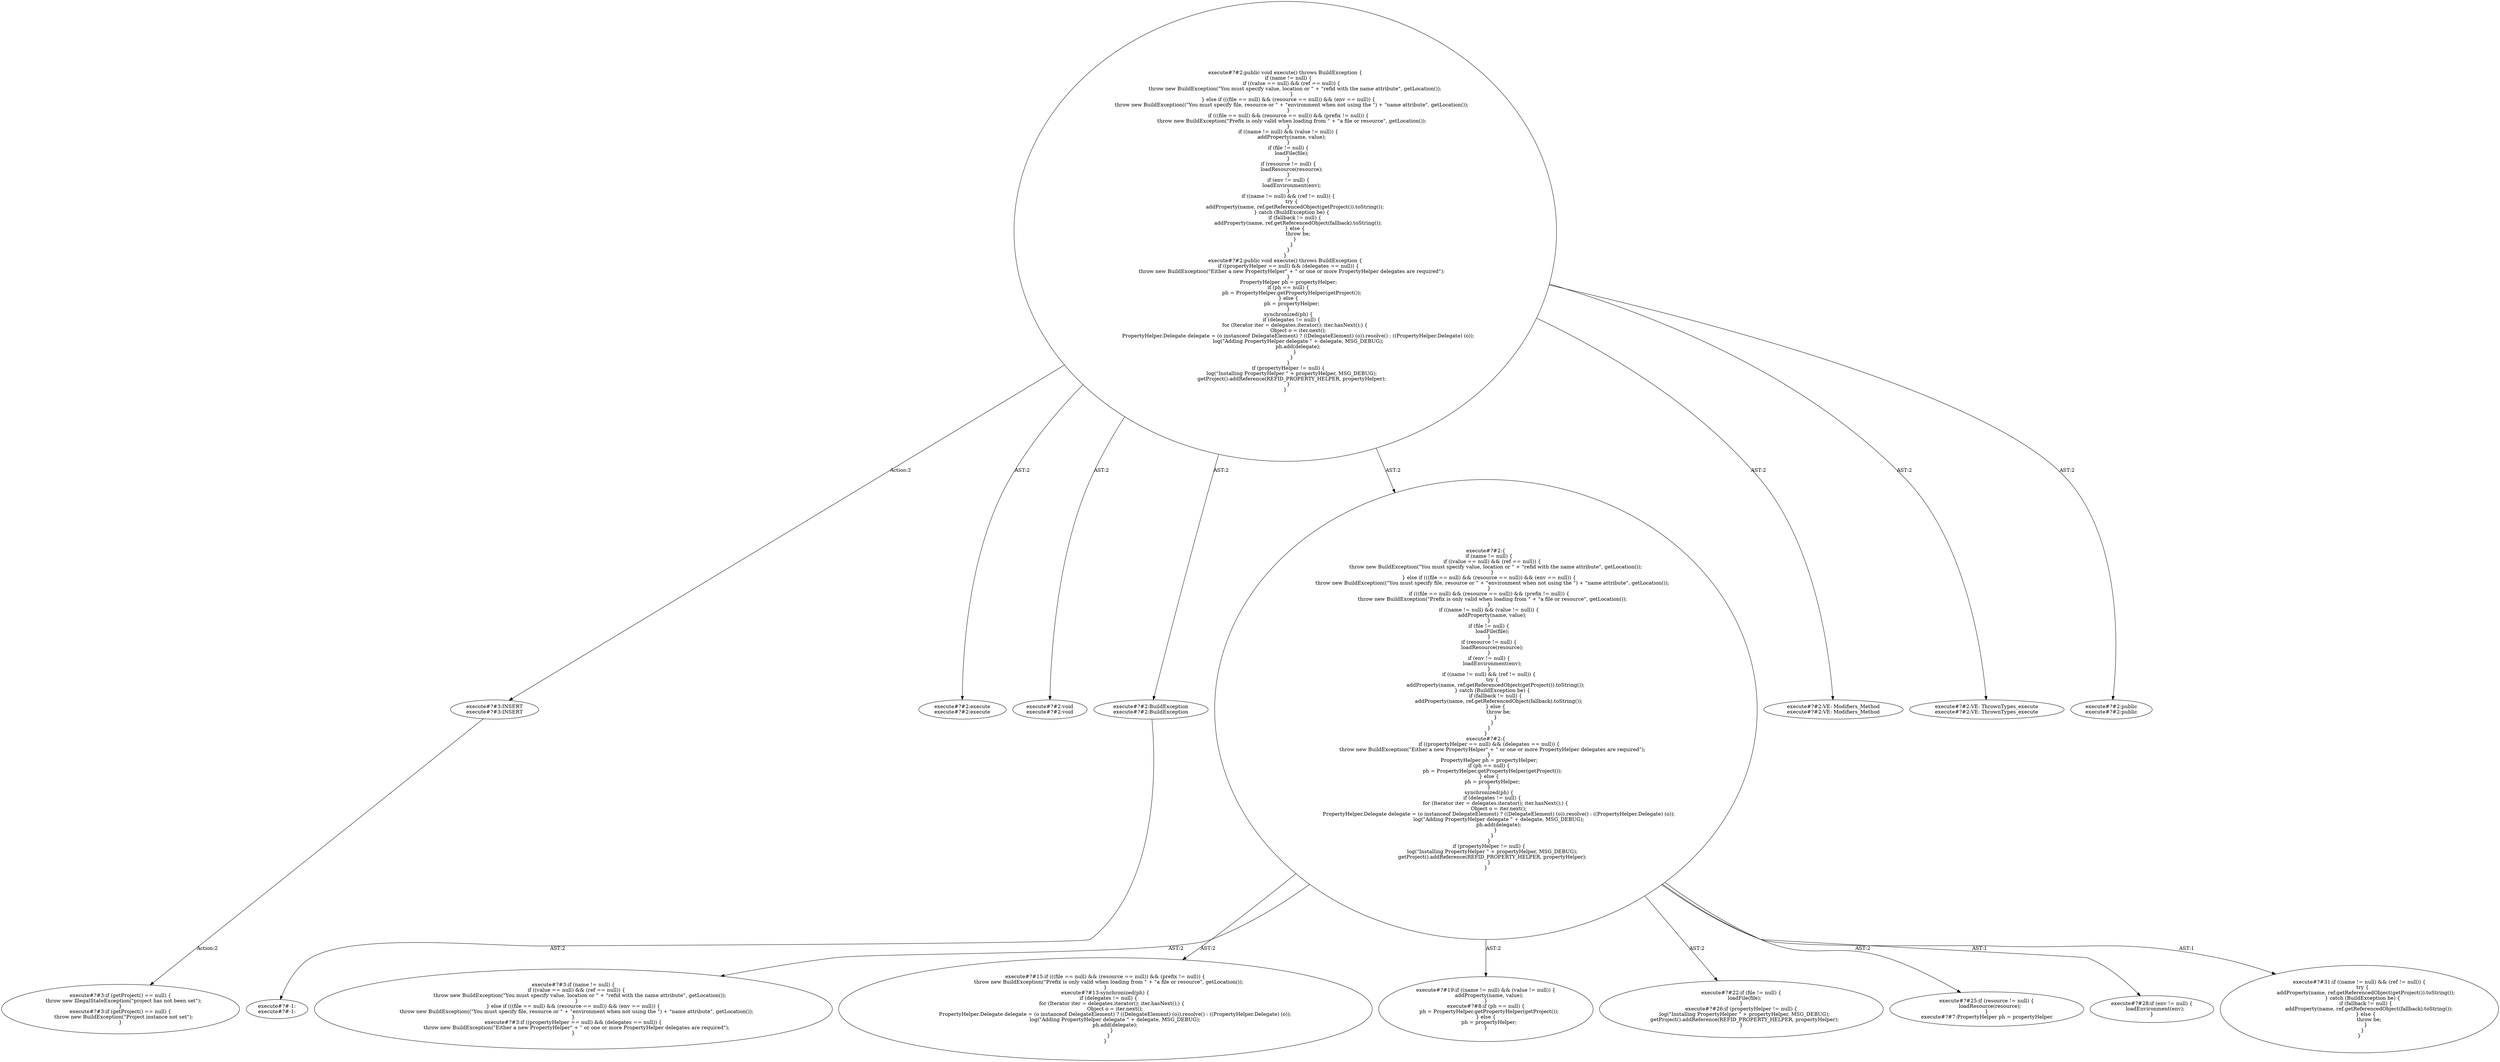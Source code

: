digraph "Pattern" {
0 [label="execute#?#3:INSERT
execute#?#3:INSERT" shape=ellipse]
1 [label="execute#?#2:public void execute() throws BuildException \{
    if (name != null) \{
        if ((value == null) && (ref == null)) \{
            throw new BuildException(\"You must specify value, location or \" + \"refid with the name attribute\", getLocation());
        \}
    \} else if (((file == null) && (resource == null)) && (env == null)) \{
        throw new BuildException((\"You must specify file, resource or \" + \"environment when not using the \") + \"name attribute\", getLocation());
    \}
    if (((file == null) && (resource == null)) && (prefix != null)) \{
        throw new BuildException(\"Prefix is only valid when loading from \" + \"a file or resource\", getLocation());
    \}
    if ((name != null) && (value != null)) \{
        addProperty(name, value);
    \}
    if (file != null) \{
        loadFile(file);
    \}
    if (resource != null) \{
        loadResource(resource);
    \}
    if (env != null) \{
        loadEnvironment(env);
    \}
    if ((name != null) && (ref != null)) \{
        try \{
            addProperty(name, ref.getReferencedObject(getProject()).toString());
        \} catch (BuildException be) \{
            if (fallback != null) \{
                addProperty(name, ref.getReferencedObject(fallback).toString());
            \} else \{
                throw be;
            \}
        \}
    \}
\}
execute#?#2:public void execute() throws BuildException \{
    if ((propertyHelper == null) && (delegates == null)) \{
        throw new BuildException(\"Either a new PropertyHelper\" + \" or one or more PropertyHelper delegates are required\");
    \}
    PropertyHelper ph = propertyHelper;
    if (ph == null) \{
        ph = PropertyHelper.getPropertyHelper(getProject());
    \} else \{
        ph = propertyHelper;
    \}
    synchronized(ph) \{
        if (delegates != null) \{
            for (Iterator iter = delegates.iterator(); iter.hasNext();) \{
                Object o = iter.next();
                PropertyHelper.Delegate delegate = (o instanceof DelegateElement) ? ((DelegateElement) (o)).resolve() : ((PropertyHelper.Delegate) (o));
                log(\"Adding PropertyHelper delegate \" + delegate, MSG_DEBUG);
                ph.add(delegate);
            \}
        \}
    \}
    if (propertyHelper != null) \{
        log(\"Installing PropertyHelper \" + propertyHelper, MSG_DEBUG);
        getProject().addReference(REFID_PROPERTY_HELPER, propertyHelper);
    \}
\}" shape=ellipse]
2 [label="execute#?#2:execute
execute#?#2:execute" shape=ellipse]
3 [label="execute#?#2:void
execute#?#2:void" shape=ellipse]
4 [label="execute#?#2:BuildException
execute#?#2:BuildException" shape=ellipse]
5 [label="execute#?#-1:
execute#?#-1:" shape=ellipse]
6 [label="execute#?#2:\{
    if (name != null) \{
        if ((value == null) && (ref == null)) \{
            throw new BuildException(\"You must specify value, location or \" + \"refid with the name attribute\", getLocation());
        \}
    \} else if (((file == null) && (resource == null)) && (env == null)) \{
        throw new BuildException((\"You must specify file, resource or \" + \"environment when not using the \") + \"name attribute\", getLocation());
    \}
    if (((file == null) && (resource == null)) && (prefix != null)) \{
        throw new BuildException(\"Prefix is only valid when loading from \" + \"a file or resource\", getLocation());
    \}
    if ((name != null) && (value != null)) \{
        addProperty(name, value);
    \}
    if (file != null) \{
        loadFile(file);
    \}
    if (resource != null) \{
        loadResource(resource);
    \}
    if (env != null) \{
        loadEnvironment(env);
    \}
    if ((name != null) && (ref != null)) \{
        try \{
            addProperty(name, ref.getReferencedObject(getProject()).toString());
        \} catch (BuildException be) \{
            if (fallback != null) \{
                addProperty(name, ref.getReferencedObject(fallback).toString());
            \} else \{
                throw be;
            \}
        \}
    \}
\}
execute#?#2:\{
    if ((propertyHelper == null) && (delegates == null)) \{
        throw new BuildException(\"Either a new PropertyHelper\" + \" or one or more PropertyHelper delegates are required\");
    \}
    PropertyHelper ph = propertyHelper;
    if (ph == null) \{
        ph = PropertyHelper.getPropertyHelper(getProject());
    \} else \{
        ph = propertyHelper;
    \}
    synchronized(ph) \{
        if (delegates != null) \{
            for (Iterator iter = delegates.iterator(); iter.hasNext();) \{
                Object o = iter.next();
                PropertyHelper.Delegate delegate = (o instanceof DelegateElement) ? ((DelegateElement) (o)).resolve() : ((PropertyHelper.Delegate) (o));
                log(\"Adding PropertyHelper delegate \" + delegate, MSG_DEBUG);
                ph.add(delegate);
            \}
        \}
    \}
    if (propertyHelper != null) \{
        log(\"Installing PropertyHelper \" + propertyHelper, MSG_DEBUG);
        getProject().addReference(REFID_PROPERTY_HELPER, propertyHelper);
    \}
\}" shape=ellipse]
7 [label="execute#?#3:if (name != null) \{
    if ((value == null) && (ref == null)) \{
        throw new BuildException(\"You must specify value, location or \" + \"refid with the name attribute\", getLocation());
    \}
\} else if (((file == null) && (resource == null)) && (env == null)) \{
    throw new BuildException((\"You must specify file, resource or \" + \"environment when not using the \") + \"name attribute\", getLocation());
\}
execute#?#3:if ((propertyHelper == null) && (delegates == null)) \{
    throw new BuildException(\"Either a new PropertyHelper\" + \" or one or more PropertyHelper delegates are required\");
\}" shape=ellipse]
8 [label="execute#?#15:if (((file == null) && (resource == null)) && (prefix != null)) \{
    throw new BuildException(\"Prefix is only valid when loading from \" + \"a file or resource\", getLocation());
\}
execute#?#13:synchronized(ph) \{
    if (delegates != null) \{
        for (Iterator iter = delegates.iterator(); iter.hasNext();) \{
            Object o = iter.next();
            PropertyHelper.Delegate delegate = (o instanceof DelegateElement) ? ((DelegateElement) (o)).resolve() : ((PropertyHelper.Delegate) (o));
            log(\"Adding PropertyHelper delegate \" + delegate, MSG_DEBUG);
            ph.add(delegate);
        \}
    \}
\}" shape=ellipse]
9 [label="execute#?#19:if ((name != null) && (value != null)) \{
    addProperty(name, value);
\}
execute#?#8:if (ph == null) \{
    ph = PropertyHelper.getPropertyHelper(getProject());
\} else \{
    ph = propertyHelper;
\}" shape=ellipse]
10 [label="execute#?#22:if (file != null) \{
    loadFile(file);
\}
execute#?#26:if (propertyHelper != null) \{
    log(\"Installing PropertyHelper \" + propertyHelper, MSG_DEBUG);
    getProject().addReference(REFID_PROPERTY_HELPER, propertyHelper);
\}" shape=ellipse]
11 [label="execute#?#25:if (resource != null) \{
    loadResource(resource);
\}
execute#?#7:PropertyHelper ph = propertyHelper" shape=ellipse]
12 [label="execute#?#28:if (env != null) \{
    loadEnvironment(env);
\}" shape=ellipse]
13 [label="execute#?#31:if ((name != null) && (ref != null)) \{
    try \{
        addProperty(name, ref.getReferencedObject(getProject()).toString());
    \} catch (BuildException be) \{
        if (fallback != null) \{
            addProperty(name, ref.getReferencedObject(fallback).toString());
        \} else \{
            throw be;
        \}
    \}
\}" shape=ellipse]
14 [label="execute#?#2:VE: Modifiers_Method
execute#?#2:VE: Modifiers_Method" shape=ellipse]
15 [label="execute#?#2:VE: ThrownTypes_execute
execute#?#2:VE: ThrownTypes_execute" shape=ellipse]
16 [label="execute#?#2:public
execute#?#2:public" shape=ellipse]
17 [label="execute#?#3:if (getProject() == null) \{
    throw new IllegalStateException(\"project has not been set\");
\}
execute#?#3:if (getProject() == null) \{
    throw new BuildException(\"Project instance not set\");
\}" shape=ellipse]
0 -> 17 [label="Action:2"];
1 -> 0 [label="Action:2"];
1 -> 2 [label="AST:2"];
1 -> 3 [label="AST:2"];
1 -> 4 [label="AST:2"];
1 -> 6 [label="AST:2"];
1 -> 14 [label="AST:2"];
1 -> 15 [label="AST:2"];
1 -> 16 [label="AST:2"];
4 -> 5 [label="AST:2"];
6 -> 7 [label="AST:2"];
6 -> 8 [label="AST:2"];
6 -> 9 [label="AST:2"];
6 -> 10 [label="AST:2"];
6 -> 11 [label="AST:2"];
6 -> 12 [label="AST:1"];
6 -> 13 [label="AST:1"];
}
